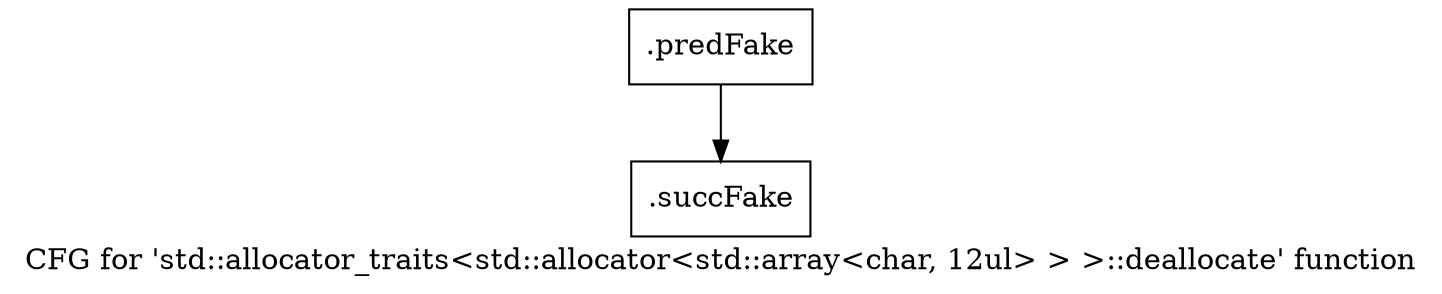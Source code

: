 digraph "CFG for 'std::allocator_traits\<std::allocator\<std::array\<char, 12ul\> \> \>::deallocate' function" {
	label="CFG for 'std::allocator_traits\<std::allocator\<std::array\<char, 12ul\> \> \>::deallocate' function";

	Node0x46e84d0 [shape=record,filename="",linenumber="",label="{.predFake}"];
	Node0x46e84d0 -> Node0x47eb5b0[ callList="" memoryops="" filename="/media/miguel/NewVolume/Linux/Xilinx/Vitis_HLS/2020.2/tps/lnx64/gcc-6.2.0/lib/gcc/x86_64-pc-linux-gnu/6.2.0/../../../../include/c++/6.2.0/bits/alloc_traits.h" execusionnum="3"];
	Node0x47eb5b0 [shape=record,filename="/media/miguel/NewVolume/Linux/Xilinx/Vitis_HLS/2020.2/tps/lnx64/gcc-6.2.0/lib/gcc/x86_64-pc-linux-gnu/6.2.0/../../../../include/c++/6.2.0/bits/alloc_traits.h",linenumber="442",label="{.succFake}"];
}
